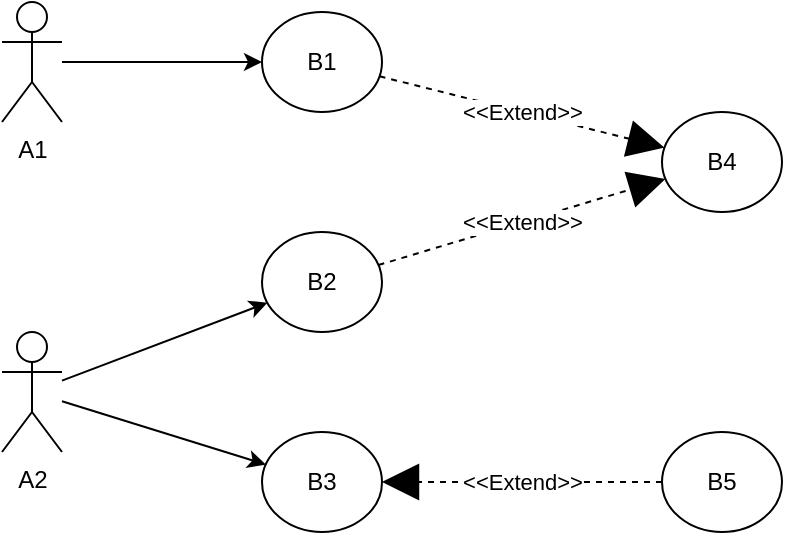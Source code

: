 <mxfile version="15.8.8" type="device" pages="7"><diagram id="auvaHYt9D2mUyiJxwVjn" name="Page-1"><mxGraphModel dx="460" dy="779" grid="1" gridSize="10" guides="1" tooltips="1" connect="1" arrows="1" fold="1" page="1" pageScale="1" pageWidth="827" pageHeight="1169" math="0" shadow="0"><root><mxCell id="0"/><mxCell id="1" parent="0"/><mxCell id="58dLFmF1NykN3exP_W-C-27" value="А1" style="shape=umlActor;verticalLabelPosition=bottom;verticalAlign=top;html=1;" vertex="1" parent="1"><mxGeometry x="80" y="115" width="30" height="60" as="geometry"/></mxCell><mxCell id="58dLFmF1NykN3exP_W-C-31" value="А2" style="shape=umlActor;verticalLabelPosition=bottom;verticalAlign=top;html=1;" vertex="1" parent="1"><mxGeometry x="80" y="280" width="30" height="60" as="geometry"/></mxCell><mxCell id="58dLFmF1NykN3exP_W-C-32" value="B1" style="ellipse;whiteSpace=wrap;html=1;" vertex="1" parent="1"><mxGeometry x="210" y="120" width="60" height="50" as="geometry"/></mxCell><mxCell id="58dLFmF1NykN3exP_W-C-33" value="B2" style="ellipse;whiteSpace=wrap;html=1;" vertex="1" parent="1"><mxGeometry x="210" y="230" width="60" height="50" as="geometry"/></mxCell><mxCell id="58dLFmF1NykN3exP_W-C-34" value="B3" style="ellipse;whiteSpace=wrap;html=1;" vertex="1" parent="1"><mxGeometry x="210" y="330" width="60" height="50" as="geometry"/></mxCell><mxCell id="58dLFmF1NykN3exP_W-C-35" value="B4" style="ellipse;whiteSpace=wrap;html=1;" vertex="1" parent="1"><mxGeometry x="410" y="170" width="60" height="50" as="geometry"/></mxCell><mxCell id="58dLFmF1NykN3exP_W-C-36" value="B5" style="ellipse;whiteSpace=wrap;html=1;" vertex="1" parent="1"><mxGeometry x="410" y="330" width="60" height="50" as="geometry"/></mxCell><mxCell id="58dLFmF1NykN3exP_W-C-37" value="" style="endArrow=classic;html=1;rounded=0;strokeWidth=1;elbow=vertical;jumpStyle=none;jumpSize=6;" edge="1" parent="1" source="58dLFmF1NykN3exP_W-C-27" target="58dLFmF1NykN3exP_W-C-32"><mxGeometry width="50" height="50" relative="1" as="geometry"><mxPoint x="200" y="430" as="sourcePoint"/><mxPoint x="250" y="380" as="targetPoint"/></mxGeometry></mxCell><mxCell id="58dLFmF1NykN3exP_W-C-38" value="" style="endArrow=classic;html=1;rounded=0;strokeWidth=1;elbow=vertical;jumpStyle=none;jumpSize=6;" edge="1" parent="1" source="58dLFmF1NykN3exP_W-C-31" target="58dLFmF1NykN3exP_W-C-33"><mxGeometry width="50" height="50" relative="1" as="geometry"><mxPoint x="120" y="159.483" as="sourcePoint"/><mxPoint x="220.026" y="156.034" as="targetPoint"/></mxGeometry></mxCell><mxCell id="58dLFmF1NykN3exP_W-C-39" value="" style="endArrow=classic;html=1;rounded=0;strokeWidth=1;elbow=vertical;jumpStyle=none;jumpSize=6;" edge="1" parent="1" source="58dLFmF1NykN3exP_W-C-31" target="58dLFmF1NykN3exP_W-C-34"><mxGeometry width="50" height="50" relative="1" as="geometry"><mxPoint x="130" y="169.483" as="sourcePoint"/><mxPoint x="230.026" y="166.034" as="targetPoint"/></mxGeometry></mxCell><mxCell id="58dLFmF1NykN3exP_W-C-40" value="&amp;lt;&amp;lt;Extend&amp;gt;&amp;gt;" style="endArrow=block;endSize=16;endFill=1;html=1;rounded=0;strokeWidth=1;elbow=vertical;jumpStyle=none;jumpSize=6;dashed=1;" edge="1" parent="1" source="58dLFmF1NykN3exP_W-C-32" target="58dLFmF1NykN3exP_W-C-35"><mxGeometry width="160" relative="1" as="geometry"><mxPoint x="140" y="410" as="sourcePoint"/><mxPoint x="300" y="410" as="targetPoint"/></mxGeometry></mxCell><mxCell id="58dLFmF1NykN3exP_W-C-41" value="&amp;lt;&amp;lt;Extend&amp;gt;&amp;gt;" style="endArrow=block;endSize=16;endFill=1;html=1;rounded=0;strokeWidth=1;elbow=vertical;jumpStyle=none;jumpSize=6;dashed=1;" edge="1" parent="1" source="58dLFmF1NykN3exP_W-C-33" target="58dLFmF1NykN3exP_W-C-35"><mxGeometry width="160" relative="1" as="geometry"><mxPoint x="275.071" y="168.729" as="sourcePoint"/><mxPoint x="334.899" y="201.309" as="targetPoint"/></mxGeometry></mxCell><mxCell id="58dLFmF1NykN3exP_W-C-42" value="&amp;lt;&amp;lt;Extend&amp;gt;&amp;gt;" style="endArrow=block;endSize=16;endFill=1;html=1;rounded=0;strokeWidth=1;elbow=vertical;jumpStyle=none;jumpSize=6;dashed=1;" edge="1" parent="1" source="58dLFmF1NykN3exP_W-C-36" target="58dLFmF1NykN3exP_W-C-34"><mxGeometry width="160" relative="1" as="geometry"><mxPoint x="285.071" y="178.729" as="sourcePoint"/><mxPoint x="344.899" y="211.309" as="targetPoint"/></mxGeometry></mxCell></root></mxGraphModel></diagram><diagram name="Page-2" id="KKg2i_GAunZJ0YlNueWB"><mxGraphModel dx="1038" dy="571" grid="0" gridSize="10" guides="1" tooltips="1" connect="1" arrows="1" fold="1" page="0" pageScale="1" pageWidth="827" pageHeight="1169" math="0" shadow="0"><root><mxCell id="OkA-YcV-AUq1NFQNP1qu-0"/><mxCell id="OkA-YcV-AUq1NFQNP1qu-1" parent="OkA-YcV-AUq1NFQNP1qu-0"/><mxCell id="SLNT3M5UzVU8fV_Iu7f9-0" value="A" style="rounded=0;whiteSpace=wrap;html=1;" parent="OkA-YcV-AUq1NFQNP1qu-1" vertex="1"><mxGeometry x="220" y="210" width="140" height="40" as="geometry"/></mxCell><mxCell id="SLNT3M5UzVU8fV_Iu7f9-1" value="B" style="rounded=0;whiteSpace=wrap;html=1;" parent="OkA-YcV-AUq1NFQNP1qu-1" vertex="1"><mxGeometry x="450" y="210" width="140" height="40" as="geometry"/></mxCell><mxCell id="SLNT3M5UzVU8fV_Iu7f9-2" value="Регистр А (множимое)" style="text;html=1;align=center;verticalAlign=middle;resizable=0;points=[];autosize=1;strokeColor=none;fillColor=none;" parent="OkA-YcV-AUq1NFQNP1qu-1" vertex="1"><mxGeometry x="226" y="183" width="134" height="18" as="geometry"/></mxCell><mxCell id="SLNT3M5UzVU8fV_Iu7f9-4" value="Регистр В (множитель)" style="text;html=1;align=center;verticalAlign=middle;resizable=0;points=[];autosize=1;strokeColor=none;fillColor=none;" parent="OkA-YcV-AUq1NFQNP1qu-1" vertex="1"><mxGeometry x="451.5" y="179" width="137" height="18" as="geometry"/></mxCell><mxCell id="SLNT3M5UzVU8fV_Iu7f9-5" value="Блок обработки" style="rounded=0;whiteSpace=wrap;html=1;" parent="OkA-YcV-AUq1NFQNP1qu-1" vertex="1"><mxGeometry x="330" y="320" width="140" height="40" as="geometry"/></mxCell><mxCell id="SLNT3M5UzVU8fV_Iu7f9-6" value="Умножитель" style="rounded=0;whiteSpace=wrap;html=1;" parent="OkA-YcV-AUq1NFQNP1qu-1" vertex="1"><mxGeometry x="330" y="410" width="140" height="40" as="geometry"/></mxCell><mxCell id="SLNT3M5UzVU8fV_Iu7f9-7" value="С" style="rounded=0;whiteSpace=wrap;html=1;" parent="OkA-YcV-AUq1NFQNP1qu-1" vertex="1"><mxGeometry x="330" y="500" width="140" height="40" as="geometry"/></mxCell><mxCell id="SLNT3M5UzVU8fV_Iu7f9-8" value="Регистр С" style="text;html=1;align=center;verticalAlign=middle;resizable=0;points=[];autosize=1;strokeColor=none;fillColor=none;" parent="OkA-YcV-AUq1NFQNP1qu-1" vertex="1"><mxGeometry x="365" y="549" width="70" height="20" as="geometry"/></mxCell><mxCell id="SLNT3M5UzVU8fV_Iu7f9-9" value="" style="endArrow=classic;html=1;rounded=0;entryX=0.25;entryY=0;entryDx=0;entryDy=0;exitX=0.5;exitY=1;exitDx=0;exitDy=0;edgeStyle=orthogonalEdgeStyle;" parent="OkA-YcV-AUq1NFQNP1qu-1" source="SLNT3M5UzVU8fV_Iu7f9-0" target="SLNT3M5UzVU8fV_Iu7f9-5" edge="1"><mxGeometry width="50" height="50" relative="1" as="geometry"><mxPoint x="390" y="360" as="sourcePoint"/><mxPoint x="440" y="310" as="targetPoint"/></mxGeometry></mxCell><mxCell id="SLNT3M5UzVU8fV_Iu7f9-10" value="" style="endArrow=classic;html=1;rounded=0;entryX=0.75;entryY=0;entryDx=0;entryDy=0;exitX=0.5;exitY=1;exitDx=0;exitDy=0;edgeStyle=orthogonalEdgeStyle;" parent="OkA-YcV-AUq1NFQNP1qu-1" source="SLNT3M5UzVU8fV_Iu7f9-1" target="SLNT3M5UzVU8fV_Iu7f9-5" edge="1"><mxGeometry width="50" height="50" relative="1" as="geometry"><mxPoint x="300" y="260" as="sourcePoint"/><mxPoint x="375" y="330" as="targetPoint"/></mxGeometry></mxCell><mxCell id="SLNT3M5UzVU8fV_Iu7f9-11" value="" style="endArrow=classic;html=1;rounded=0;entryX=0.25;entryY=0;entryDx=0;entryDy=0;exitX=0.25;exitY=1;exitDx=0;exitDy=0;" parent="OkA-YcV-AUq1NFQNP1qu-1" source="SLNT3M5UzVU8fV_Iu7f9-5" target="SLNT3M5UzVU8fV_Iu7f9-6" edge="1"><mxGeometry width="50" height="50" relative="1" as="geometry"><mxPoint x="390" y="360" as="sourcePoint"/><mxPoint x="440" y="310" as="targetPoint"/></mxGeometry></mxCell><mxCell id="SLNT3M5UzVU8fV_Iu7f9-12" value="" style="endArrow=classic;html=1;rounded=0;entryX=0.75;entryY=0;entryDx=0;entryDy=0;exitX=0.75;exitY=1;exitDx=0;exitDy=0;" parent="OkA-YcV-AUq1NFQNP1qu-1" source="SLNT3M5UzVU8fV_Iu7f9-5" target="SLNT3M5UzVU8fV_Iu7f9-6" edge="1"><mxGeometry width="50" height="50" relative="1" as="geometry"><mxPoint x="375" y="370" as="sourcePoint"/><mxPoint x="375" y="420" as="targetPoint"/></mxGeometry></mxCell><mxCell id="SLNT3M5UzVU8fV_Iu7f9-13" value="" style="endArrow=classic;html=1;rounded=0;entryX=0.5;entryY=0;entryDx=0;entryDy=0;exitX=0.5;exitY=1;exitDx=0;exitDy=0;" parent="OkA-YcV-AUq1NFQNP1qu-1" source="SLNT3M5UzVU8fV_Iu7f9-6" target="SLNT3M5UzVU8fV_Iu7f9-7" edge="1"><mxGeometry width="50" height="50" relative="1" as="geometry"><mxPoint x="390" y="360" as="sourcePoint"/><mxPoint x="440" y="310" as="targetPoint"/></mxGeometry></mxCell><mxCell id="H9PpKCQHnyGczCi-_ASy-0" value="" style="endArrow=none;html=1;rounded=0;" edge="1" parent="OkA-YcV-AUq1NFQNP1qu-1"><mxGeometry width="50" height="50" relative="1" as="geometry"><mxPoint x="302" y="275" as="sourcePoint"/><mxPoint x="278" y="265" as="targetPoint"/></mxGeometry></mxCell><mxCell id="H9PpKCQHnyGczCi-_ASy-1" value="" style="endArrow=none;html=1;rounded=0;" edge="1" parent="OkA-YcV-AUq1NFQNP1qu-1"><mxGeometry width="50" height="50" relative="1" as="geometry"><mxPoint x="532" y="276" as="sourcePoint"/><mxPoint x="508" y="266" as="targetPoint"/></mxGeometry></mxCell><mxCell id="H9PpKCQHnyGczCi-_ASy-2" value="" style="endArrow=none;html=1;rounded=0;" edge="1" parent="OkA-YcV-AUq1NFQNP1qu-1"><mxGeometry width="50" height="50" relative="1" as="geometry"><mxPoint x="448" y="384" as="sourcePoint"/><mxPoint x="424" y="374" as="targetPoint"/></mxGeometry></mxCell><mxCell id="H9PpKCQHnyGczCi-_ASy-3" value="" style="endArrow=none;html=1;rounded=0;" edge="1" parent="OkA-YcV-AUq1NFQNP1qu-1"><mxGeometry width="50" height="50" relative="1" as="geometry"><mxPoint x="375" y="385" as="sourcePoint"/><mxPoint x="351" y="375" as="targetPoint"/></mxGeometry></mxCell><mxCell id="H9PpKCQHnyGczCi-_ASy-4" value="" style="endArrow=none;html=1;rounded=0;" edge="1" parent="OkA-YcV-AUq1NFQNP1qu-1"><mxGeometry width="50" height="50" relative="1" as="geometry"><mxPoint x="412" y="476" as="sourcePoint"/><mxPoint x="388" y="466" as="targetPoint"/></mxGeometry></mxCell></root></mxGraphModel></diagram><diagram name="Page-3" id="wxdfmbrS7Sax6GWZKDJ3"><mxGraphModel dx="1038" dy="571" grid="1" gridSize="10" guides="1" tooltips="1" connect="1" arrows="1" fold="1" page="1" pageScale="1" pageWidth="827" pageHeight="1169" math="0" shadow="0"><root><mxCell id="pzPN_qaqVzGBgNuWhkKK-0"/><mxCell id="pzPN_qaqVzGBgNuWhkKK-1" parent="pzPN_qaqVzGBgNuWhkKK-0"/><mxCell id="j54KU3MbUtO0aiyKCY-j-7" value="" style="endArrow=none;html=1;rounded=0;entryX=0.5;entryY=1;entryDx=0;entryDy=0;exitX=0.5;exitY=0;exitDx=0;exitDy=0;" parent="pzPN_qaqVzGBgNuWhkKK-1" source="j54KU3MbUtO0aiyKCY-j-6" target="j54KU3MbUtO0aiyKCY-j-0" edge="1"><mxGeometry width="50" height="50" relative="1" as="geometry"><mxPoint x="460" y="480" as="sourcePoint"/><mxPoint x="510" y="430" as="targetPoint"/></mxGeometry></mxCell><mxCell id="j54KU3MbUtO0aiyKCY-j-0" value="Начало" style="rounded=1;whiteSpace=wrap;html=1;arcSize=50;" parent="pzPN_qaqVzGBgNuWhkKK-1" vertex="1"><mxGeometry x="430" y="220" width="120" height="60" as="geometry"/></mxCell><mxCell id="j54KU3MbUtO0aiyKCY-j-1" value="A, B" style="shape=parallelogram;perimeter=parallelogramPerimeter;whiteSpace=wrap;html=1;fixedSize=1;" parent="pzPN_qaqVzGBgNuWhkKK-1" vertex="1"><mxGeometry x="430" y="310" width="120" height="40" as="geometry"/></mxCell><mxCell id="j54KU3MbUtO0aiyKCY-j-2" value="Умножение А на В" style="shape=process;whiteSpace=wrap;html=1;backgroundOutline=1;" parent="pzPN_qaqVzGBgNuWhkKK-1" vertex="1"><mxGeometry x="430" y="390" width="120" height="50" as="geometry"/></mxCell><mxCell id="j54KU3MbUtO0aiyKCY-j-4" value="Запись результата в C" style="rounded=0;whiteSpace=wrap;html=1;" parent="pzPN_qaqVzGBgNuWhkKK-1" vertex="1"><mxGeometry x="430" y="470" width="120" height="50" as="geometry"/></mxCell><mxCell id="j54KU3MbUtO0aiyKCY-j-6" value="Конец" style="rounded=1;whiteSpace=wrap;html=1;arcSize=50;" parent="pzPN_qaqVzGBgNuWhkKK-1" vertex="1"><mxGeometry x="430" y="550" width="120" height="60" as="geometry"/></mxCell></root></mxGraphModel></diagram><diagram name="Page-4" id="dBRbrNnzBCpGI1rwDCl2"><mxGraphModel dx="1038" dy="513" grid="0" gridSize="10" guides="1" tooltips="1" connect="1" arrows="1" fold="1" page="0" pageScale="1" pageWidth="827" pageHeight="1169" math="0" shadow="0"><root><mxCell id="5ATDzsKnBZCDrraz4Czl-0"/><mxCell id="5ATDzsKnBZCDrraz4Czl-1" parent="5ATDzsKnBZCDrraz4Czl-0"/><mxCell id="BjKdnBf3SI4Wl4q8m8Hf-28" value="" style="endArrow=none;html=1;rounded=0;entryX=0.5;entryY=0;entryDx=0;entryDy=0;exitX=0.5;exitY=1;exitDx=0;exitDy=0;" parent="5ATDzsKnBZCDrraz4Czl-1" source="BjKdnBf3SI4Wl4q8m8Hf-1" target="BjKdnBf3SI4Wl4q8m8Hf-25" edge="1"><mxGeometry width="50" height="50" relative="1" as="geometry"><mxPoint x="340" y="510" as="sourcePoint"/><mxPoint x="390" y="460" as="targetPoint"/></mxGeometry></mxCell><mxCell id="BjKdnBf3SI4Wl4q8m8Hf-27" value="" style="endArrow=classic;html=1;rounded=0;entryX=0;entryY=0.5;entryDx=0;entryDy=0;" parent="5ATDzsKnBZCDrraz4Czl-1" target="BjKdnBf3SI4Wl4q8m8Hf-25" edge="1"><mxGeometry width="50" height="50" relative="1" as="geometry"><mxPoint x="480" y="1150" as="sourcePoint"/><mxPoint x="390" y="1160" as="targetPoint"/><Array as="points"><mxPoint x="480" y="1320"/><mxPoint x="200" y="1320"/><mxPoint x="200" y="760"/></Array></mxGeometry></mxCell><mxCell id="BjKdnBf3SI4Wl4q8m8Hf-1" value="Начало" style="rounded=1;whiteSpace=wrap;html=1;arcSize=50;" parent="5ATDzsKnBZCDrraz4Czl-1" vertex="1"><mxGeometry x="430" y="220" width="120" height="60" as="geometry"/></mxCell><mxCell id="BjKdnBf3SI4Wl4q8m8Hf-2" value="M, Q" style="shape=parallelogram;perimeter=parallelogramPerimeter;whiteSpace=wrap;html=1;fixedSize=1;" parent="5ATDzsKnBZCDrraz4Czl-1" vertex="1"><mxGeometry x="430" y="310" width="120" height="40" as="geometry"/></mxCell><mxCell id="BjKdnBf3SI4Wl4q8m8Hf-6" value="Qn+1 = 0" style="rounded=0;whiteSpace=wrap;html=1;" parent="5ATDzsKnBZCDrraz4Czl-1" vertex="1"><mxGeometry x="430" y="584.5" width="120" height="50" as="geometry"/></mxCell><mxCell id="BjKdnBf3SI4Wl4q8m8Hf-7" value="count = 8" style="rounded=0;whiteSpace=wrap;html=1;" parent="5ATDzsKnBZCDrraz4Czl-1" vertex="1"><mxGeometry x="430" y="660" width="120" height="50" as="geometry"/></mxCell><mxCell id="BjKdnBf3SI4Wl4q8m8Hf-8" value="Qn == 0 &amp;amp;&amp;amp; Qn+1 == 1" style="rhombus;whiteSpace=wrap;html=1;" parent="5ATDzsKnBZCDrraz4Czl-1" vertex="1"><mxGeometry x="430" y="810" width="120" height="80" as="geometry"/></mxCell><mxCell id="BjKdnBf3SI4Wl4q8m8Hf-9" value="P = P + A" style="rounded=0;whiteSpace=wrap;html=1;" parent="5ATDzsKnBZCDrraz4Czl-1" vertex="1"><mxGeometry x="560" y="930" width="120" height="50" as="geometry"/></mxCell><mxCell id="BjKdnBf3SI4Wl4q8m8Hf-10" value="A = M" style="rounded=0;whiteSpace=wrap;html=1;" parent="5ATDzsKnBZCDrraz4Czl-1" vertex="1"><mxGeometry x="430" y="380" width="120" height="50" as="geometry"/></mxCell><mxCell id="BjKdnBf3SI4Wl4q8m8Hf-11" value="S = M'+1" style="rounded=0;whiteSpace=wrap;html=1;" parent="5ATDzsKnBZCDrraz4Czl-1" vertex="1"><mxGeometry x="430" y="450" width="120" height="50" as="geometry"/></mxCell><mxCell id="BjKdnBf3SI4Wl4q8m8Hf-12" value="P = Q" style="rounded=0;whiteSpace=wrap;html=1;" parent="5ATDzsKnBZCDrraz4Czl-1" vertex="1"><mxGeometry x="430" y="510" width="120" height="50" as="geometry"/></mxCell><mxCell id="BjKdnBf3SI4Wl4q8m8Hf-13" value="Qn == 1 &amp;amp;&amp;amp; Qn+1 == 1" style="rhombus;whiteSpace=wrap;html=1;" parent="5ATDzsKnBZCDrraz4Czl-1" vertex="1"><mxGeometry x="294" y="920" width="120" height="80" as="geometry"/></mxCell><mxCell id="BjKdnBf3SI4Wl4q8m8Hf-14" value="P = P + S" style="rounded=0;whiteSpace=wrap;html=1;" parent="5ATDzsKnBZCDrraz4Czl-1" vertex="1"><mxGeometry x="414" y="1040" width="120" height="50" as="geometry"/></mxCell><mxCell id="BjKdnBf3SI4Wl4q8m8Hf-15" value="" style="endArrow=none;html=1;rounded=0;edgeStyle=orthogonalEdgeStyle;entryX=0;entryY=0.5;entryDx=0;entryDy=0;exitX=0.5;exitY=0;exitDx=0;exitDy=0;" parent="5ATDzsKnBZCDrraz4Czl-1" source="BjKdnBf3SI4Wl4q8m8Hf-13" target="BjKdnBf3SI4Wl4q8m8Hf-8" edge="1"><mxGeometry width="50" height="50" relative="1" as="geometry"><mxPoint x="400" y="1040" as="sourcePoint"/><mxPoint x="450" y="990" as="targetPoint"/></mxGeometry></mxCell><mxCell id="BjKdnBf3SI4Wl4q8m8Hf-16" value="" style="endArrow=none;html=1;rounded=0;edgeStyle=orthogonalEdgeStyle;entryX=1;entryY=0.5;entryDx=0;entryDy=0;exitX=0.5;exitY=0;exitDx=0;exitDy=0;" parent="5ATDzsKnBZCDrraz4Czl-1" source="BjKdnBf3SI4Wl4q8m8Hf-9" target="BjKdnBf3SI4Wl4q8m8Hf-8" edge="1"><mxGeometry width="50" height="50" relative="1" as="geometry"><mxPoint x="364" y="930" as="sourcePoint"/><mxPoint x="440" y="860" as="targetPoint"/></mxGeometry></mxCell><mxCell id="BjKdnBf3SI4Wl4q8m8Hf-17" value="" style="endArrow=none;html=1;rounded=0;edgeStyle=orthogonalEdgeStyle;entryX=1;entryY=0.5;entryDx=0;entryDy=0;exitX=0.5;exitY=0;exitDx=0;exitDy=0;" parent="5ATDzsKnBZCDrraz4Czl-1" source="BjKdnBf3SI4Wl4q8m8Hf-14" target="BjKdnBf3SI4Wl4q8m8Hf-13" edge="1"><mxGeometry width="50" height="50" relative="1" as="geometry"><mxPoint x="364" y="930" as="sourcePoint"/><mxPoint x="440" y="860" as="targetPoint"/></mxGeometry></mxCell><mxCell id="BjKdnBf3SI4Wl4q8m8Hf-18" value="" style="endArrow=none;html=1;rounded=0;entryX=0;entryY=0.5;entryDx=0;entryDy=0;" parent="5ATDzsKnBZCDrraz4Czl-1" target="BjKdnBf3SI4Wl4q8m8Hf-13" edge="1"><mxGeometry width="50" height="50" relative="1" as="geometry"><mxPoint x="360" y="1130" as="sourcePoint"/><mxPoint x="450" y="1050" as="targetPoint"/><Array as="points"><mxPoint x="240" y="1130"/><mxPoint x="240" y="960"/></Array></mxGeometry></mxCell><mxCell id="BjKdnBf3SI4Wl4q8m8Hf-19" value="" style="endArrow=none;html=1;rounded=0;entryX=0.5;entryY=1;entryDx=0;entryDy=0;" parent="5ATDzsKnBZCDrraz4Czl-1" target="BjKdnBf3SI4Wl4q8m8Hf-14" edge="1"><mxGeometry width="50" height="50" relative="1" as="geometry"><mxPoint x="360" y="1130" as="sourcePoint"/><mxPoint x="450" y="1050" as="targetPoint"/><Array as="points"><mxPoint x="474" y="1130"/></Array></mxGeometry></mxCell><mxCell id="BjKdnBf3SI4Wl4q8m8Hf-22" value="" style="endArrow=none;html=1;rounded=0;entryX=0.5;entryY=1;entryDx=0;entryDy=0;" parent="5ATDzsKnBZCDrraz4Czl-1" target="BjKdnBf3SI4Wl4q8m8Hf-9" edge="1"><mxGeometry width="50" height="50" relative="1" as="geometry"><mxPoint x="360" y="1130" as="sourcePoint"/><mxPoint x="450" y="1050" as="targetPoint"/><Array as="points"><mxPoint x="360" y="1150"/><mxPoint x="620" y="1150"/></Array></mxGeometry></mxCell><mxCell id="BjKdnBf3SI4Wl4q8m8Hf-23" value="count--" style="rounded=0;whiteSpace=wrap;html=1;" parent="5ATDzsKnBZCDrraz4Czl-1" vertex="1"><mxGeometry x="420" y="1169" width="120" height="50" as="geometry"/></mxCell><mxCell id="BjKdnBf3SI4Wl4q8m8Hf-24" value="shift(p)" style="rounded=0;whiteSpace=wrap;html=1;" parent="5ATDzsKnBZCDrraz4Czl-1" vertex="1"><mxGeometry x="420" y="1240" width="120" height="50" as="geometry"/></mxCell><mxCell id="BjKdnBf3SI4Wl4q8m8Hf-25" value="count &amp;gt; 0" style="rhombus;whiteSpace=wrap;html=1;" parent="5ATDzsKnBZCDrraz4Czl-1" vertex="1"><mxGeometry x="430" y="720" width="120" height="80" as="geometry"/></mxCell><mxCell id="BjKdnBf3SI4Wl4q8m8Hf-26" value="" style="endArrow=none;html=1;rounded=0;entryX=0.5;entryY=1;entryDx=0;entryDy=0;exitX=0.5;exitY=0;exitDx=0;exitDy=0;" parent="5ATDzsKnBZCDrraz4Czl-1" source="BjKdnBf3SI4Wl4q8m8Hf-8" target="BjKdnBf3SI4Wl4q8m8Hf-25" edge="1"><mxGeometry width="50" height="50" relative="1" as="geometry"><mxPoint x="380" y="940" as="sourcePoint"/><mxPoint x="430" y="890" as="targetPoint"/></mxGeometry></mxCell><mxCell id="BjKdnBf3SI4Wl4q8m8Hf-29" value="" style="endArrow=none;html=1;rounded=0;entryX=1;entryY=0.5;entryDx=0;entryDy=0;" parent="5ATDzsKnBZCDrraz4Czl-1" target="BjKdnBf3SI4Wl4q8m8Hf-25" edge="1"><mxGeometry width="50" height="50" relative="1" as="geometry"><mxPoint x="480" y="1390" as="sourcePoint"/><mxPoint x="500" y="910" as="targetPoint"/><Array as="points"><mxPoint x="480" y="1350"/><mxPoint x="720" y="1350"/><mxPoint x="720" y="760"/></Array></mxGeometry></mxCell><mxCell id="BjKdnBf3SI4Wl4q8m8Hf-30" value="P" style="shape=parallelogram;perimeter=parallelogramPerimeter;whiteSpace=wrap;html=1;fixedSize=1;" parent="5ATDzsKnBZCDrraz4Czl-1" vertex="1"><mxGeometry x="420" y="1380" width="120" height="40" as="geometry"/></mxCell><mxCell id="BjKdnBf3SI4Wl4q8m8Hf-31" value="Конец" style="rounded=1;whiteSpace=wrap;html=1;arcSize=50;" parent="5ATDzsKnBZCDrraz4Czl-1" vertex="1"><mxGeometry x="420" y="1450" width="120" height="60" as="geometry"/></mxCell><mxCell id="BjKdnBf3SI4Wl4q8m8Hf-32" value="" style="endArrow=none;html=1;rounded=0;entryX=0.5;entryY=1;entryDx=0;entryDy=0;exitX=0.5;exitY=0;exitDx=0;exitDy=0;" parent="5ATDzsKnBZCDrraz4Czl-1" source="BjKdnBf3SI4Wl4q8m8Hf-31" target="BjKdnBf3SI4Wl4q8m8Hf-30" edge="1"><mxGeometry width="50" height="50" relative="1" as="geometry"><mxPoint x="410" y="1480" as="sourcePoint"/><mxPoint x="460" y="1430" as="targetPoint"/></mxGeometry></mxCell></root></mxGraphModel></diagram><diagram name="Page-5" id="AV5015MUytkmICFfFdxJ"><mxGraphModel dx="1038" dy="513" grid="1" gridSize="10" guides="1" tooltips="1" connect="1" arrows="1" fold="1" page="1" pageScale="1" pageWidth="827" pageHeight="1169" math="0" shadow="0"><root><mxCell id="jSt4Kjp3-xu_mCVp0-uS-0"/><mxCell id="jSt4Kjp3-xu_mCVp0-uS-1" parent="jSt4Kjp3-xu_mCVp0-uS-0"/><mxCell id="IQXwx4-vm3GTH5TRgfuU-0" value="" style="endArrow=none;html=1;rounded=0;entryX=0.5;entryY=0;entryDx=0;entryDy=0;exitX=0.5;exitY=1;exitDx=0;exitDy=0;" parent="jSt4Kjp3-xu_mCVp0-uS-1" source="IQXwx4-vm3GTH5TRgfuU-2" target="IQXwx4-vm3GTH5TRgfuU-21" edge="1"><mxGeometry width="50" height="50" relative="1" as="geometry"><mxPoint x="260" y="660" as="sourcePoint"/><mxPoint x="310" y="610" as="targetPoint"/></mxGeometry></mxCell><mxCell id="IQXwx4-vm3GTH5TRgfuU-1" value="" style="endArrow=classic;html=1;rounded=0;entryX=0;entryY=0.5;entryDx=0;entryDy=0;" parent="jSt4Kjp3-xu_mCVp0-uS-1" target="IQXwx4-vm3GTH5TRgfuU-21" edge="1"><mxGeometry width="50" height="50" relative="1" as="geometry"><mxPoint x="400" y="1300" as="sourcePoint"/><mxPoint x="310" y="1310" as="targetPoint"/><Array as="points"><mxPoint x="400" y="1470"/><mxPoint x="120" y="1470"/><mxPoint x="120" y="910"/></Array></mxGeometry></mxCell><mxCell id="IQXwx4-vm3GTH5TRgfuU-2" value="Начало" style="rounded=1;whiteSpace=wrap;html=1;arcSize=50;" parent="jSt4Kjp3-xu_mCVp0-uS-1" vertex="1"><mxGeometry x="350" y="320" width="120" height="60" as="geometry"/></mxCell><mxCell id="IQXwx4-vm3GTH5TRgfuU-3" value="M, Q" style="shape=parallelogram;perimeter=parallelogramPerimeter;whiteSpace=wrap;html=1;fixedSize=1;" parent="jSt4Kjp3-xu_mCVp0-uS-1" vertex="1"><mxGeometry x="350" y="401" width="120" height="40" as="geometry"/></mxCell><mxCell id="IQXwx4-vm3GTH5TRgfuU-4" value="Qn+1 = 0" style="rounded=0;whiteSpace=wrap;html=1;" parent="jSt4Kjp3-xu_mCVp0-uS-1" vertex="1"><mxGeometry x="350" y="710" width="120" height="50" as="geometry"/></mxCell><mxCell id="IQXwx4-vm3GTH5TRgfuU-5" value="count = 8" style="rounded=0;whiteSpace=wrap;html=1;" parent="jSt4Kjp3-xu_mCVp0-uS-1" vertex="1"><mxGeometry x="350" y="790" width="120" height="50" as="geometry"/></mxCell><mxCell id="IQXwx4-vm3GTH5TRgfuU-6" value="Qn == 0 &amp;amp;&amp;amp; Qn+1 == 1" style="rhombus;whiteSpace=wrap;html=1;" parent="jSt4Kjp3-xu_mCVp0-uS-1" vertex="1"><mxGeometry x="350" y="960" width="120" height="80" as="geometry"/></mxCell><mxCell id="IQXwx4-vm3GTH5TRgfuU-7" value="P = P + A" style="rounded=0;whiteSpace=wrap;html=1;" parent="jSt4Kjp3-xu_mCVp0-uS-1" vertex="1"><mxGeometry x="480" y="1080" width="120" height="50" as="geometry"/></mxCell><mxCell id="IQXwx4-vm3GTH5TRgfuU-8" value="A = M" style="rounded=0;whiteSpace=wrap;html=1;" parent="jSt4Kjp3-xu_mCVp0-uS-1" vertex="1"><mxGeometry x="350" y="468" width="120" height="50" as="geometry"/></mxCell><mxCell id="IQXwx4-vm3GTH5TRgfuU-9" value="S = M'+1" style="rounded=0;whiteSpace=wrap;html=1;" parent="jSt4Kjp3-xu_mCVp0-uS-1" vertex="1"><mxGeometry x="350" y="550" width="120" height="50" as="geometry"/></mxCell><mxCell id="IQXwx4-vm3GTH5TRgfuU-10" value="P = Q" style="rounded=0;whiteSpace=wrap;html=1;" parent="jSt4Kjp3-xu_mCVp0-uS-1" vertex="1"><mxGeometry x="350" y="630" width="120" height="50" as="geometry"/></mxCell><mxCell id="IQXwx4-vm3GTH5TRgfuU-11" value="Qn == 1 &amp;amp;&amp;amp; Qn+1 == 1" style="rhombus;whiteSpace=wrap;html=1;" parent="jSt4Kjp3-xu_mCVp0-uS-1" vertex="1"><mxGeometry x="214" y="1070" width="120" height="80" as="geometry"/></mxCell><mxCell id="IQXwx4-vm3GTH5TRgfuU-12" value="P = P + S" style="rounded=0;whiteSpace=wrap;html=1;" parent="jSt4Kjp3-xu_mCVp0-uS-1" vertex="1"><mxGeometry x="334" y="1190" width="120" height="50" as="geometry"/></mxCell><mxCell id="IQXwx4-vm3GTH5TRgfuU-13" value="" style="endArrow=none;html=1;rounded=0;edgeStyle=orthogonalEdgeStyle;entryX=0;entryY=0.5;entryDx=0;entryDy=0;exitX=0.5;exitY=0;exitDx=0;exitDy=0;" parent="jSt4Kjp3-xu_mCVp0-uS-1" source="IQXwx4-vm3GTH5TRgfuU-11" target="IQXwx4-vm3GTH5TRgfuU-6" edge="1"><mxGeometry width="50" height="50" relative="1" as="geometry"><mxPoint x="320" y="1190" as="sourcePoint"/><mxPoint x="370" y="1140" as="targetPoint"/></mxGeometry></mxCell><mxCell id="IQXwx4-vm3GTH5TRgfuU-14" value="" style="endArrow=none;html=1;rounded=0;edgeStyle=orthogonalEdgeStyle;entryX=1;entryY=0.5;entryDx=0;entryDy=0;exitX=0.5;exitY=0;exitDx=0;exitDy=0;" parent="jSt4Kjp3-xu_mCVp0-uS-1" source="IQXwx4-vm3GTH5TRgfuU-7" target="IQXwx4-vm3GTH5TRgfuU-6" edge="1"><mxGeometry width="50" height="50" relative="1" as="geometry"><mxPoint x="284" y="1080" as="sourcePoint"/><mxPoint x="360" y="1010" as="targetPoint"/></mxGeometry></mxCell><mxCell id="IQXwx4-vm3GTH5TRgfuU-15" value="" style="endArrow=none;html=1;rounded=0;edgeStyle=orthogonalEdgeStyle;entryX=1;entryY=0.5;entryDx=0;entryDy=0;exitX=0.5;exitY=0;exitDx=0;exitDy=0;" parent="jSt4Kjp3-xu_mCVp0-uS-1" source="IQXwx4-vm3GTH5TRgfuU-12" target="IQXwx4-vm3GTH5TRgfuU-11" edge="1"><mxGeometry width="50" height="50" relative="1" as="geometry"><mxPoint x="284" y="1080" as="sourcePoint"/><mxPoint x="360" y="1010" as="targetPoint"/></mxGeometry></mxCell><mxCell id="IQXwx4-vm3GTH5TRgfuU-16" value="" style="endArrow=none;html=1;rounded=0;entryX=0;entryY=0.5;entryDx=0;entryDy=0;" parent="jSt4Kjp3-xu_mCVp0-uS-1" target="IQXwx4-vm3GTH5TRgfuU-11" edge="1"><mxGeometry width="50" height="50" relative="1" as="geometry"><mxPoint x="280" y="1280" as="sourcePoint"/><mxPoint x="370" y="1200" as="targetPoint"/><Array as="points"><mxPoint x="160" y="1280"/><mxPoint x="160" y="1110"/></Array></mxGeometry></mxCell><mxCell id="IQXwx4-vm3GTH5TRgfuU-17" value="" style="endArrow=none;html=1;rounded=0;entryX=0.5;entryY=1;entryDx=0;entryDy=0;" parent="jSt4Kjp3-xu_mCVp0-uS-1" target="IQXwx4-vm3GTH5TRgfuU-12" edge="1"><mxGeometry width="50" height="50" relative="1" as="geometry"><mxPoint x="280" y="1280" as="sourcePoint"/><mxPoint x="370" y="1200" as="targetPoint"/><Array as="points"><mxPoint x="394" y="1280"/></Array></mxGeometry></mxCell><mxCell id="IQXwx4-vm3GTH5TRgfuU-18" value="" style="endArrow=none;html=1;rounded=0;entryX=0.5;entryY=1;entryDx=0;entryDy=0;" parent="jSt4Kjp3-xu_mCVp0-uS-1" target="IQXwx4-vm3GTH5TRgfuU-7" edge="1"><mxGeometry width="50" height="50" relative="1" as="geometry"><mxPoint x="280" y="1280" as="sourcePoint"/><mxPoint x="370" y="1200" as="targetPoint"/><Array as="points"><mxPoint x="280" y="1300"/><mxPoint x="540" y="1300"/></Array></mxGeometry></mxCell><mxCell id="IQXwx4-vm3GTH5TRgfuU-19" value="count--" style="rounded=0;whiteSpace=wrap;html=1;" parent="jSt4Kjp3-xu_mCVp0-uS-1" vertex="1"><mxGeometry x="340" y="1319" width="120" height="50" as="geometry"/></mxCell><mxCell id="IQXwx4-vm3GTH5TRgfuU-20" value="shift(p)" style="rounded=0;whiteSpace=wrap;html=1;" parent="jSt4Kjp3-xu_mCVp0-uS-1" vertex="1"><mxGeometry x="340" y="1390" width="120" height="50" as="geometry"/></mxCell><mxCell id="IQXwx4-vm3GTH5TRgfuU-21" value="count &amp;gt; 0" style="rhombus;whiteSpace=wrap;html=1;" parent="jSt4Kjp3-xu_mCVp0-uS-1" vertex="1"><mxGeometry x="350" y="870" width="120" height="80" as="geometry"/></mxCell><mxCell id="IQXwx4-vm3GTH5TRgfuU-22" value="" style="endArrow=none;html=1;rounded=0;entryX=0.5;entryY=1;entryDx=0;entryDy=0;exitX=0.5;exitY=0;exitDx=0;exitDy=0;" parent="jSt4Kjp3-xu_mCVp0-uS-1" source="IQXwx4-vm3GTH5TRgfuU-6" target="IQXwx4-vm3GTH5TRgfuU-21" edge="1"><mxGeometry width="50" height="50" relative="1" as="geometry"><mxPoint x="300" y="1090" as="sourcePoint"/><mxPoint x="350" y="1040" as="targetPoint"/></mxGeometry></mxCell><mxCell id="IQXwx4-vm3GTH5TRgfuU-23" value="" style="endArrow=none;html=1;rounded=0;entryX=1;entryY=0.5;entryDx=0;entryDy=0;" parent="jSt4Kjp3-xu_mCVp0-uS-1" target="IQXwx4-vm3GTH5TRgfuU-21" edge="1"><mxGeometry width="50" height="50" relative="1" as="geometry"><mxPoint x="400" y="1540" as="sourcePoint"/><mxPoint x="420" y="1060" as="targetPoint"/><Array as="points"><mxPoint x="400" y="1500"/><mxPoint x="640" y="1500"/><mxPoint x="640" y="910"/></Array></mxGeometry></mxCell><mxCell id="IQXwx4-vm3GTH5TRgfuU-24" value="P" style="shape=parallelogram;perimeter=parallelogramPerimeter;whiteSpace=wrap;html=1;fixedSize=1;" parent="jSt4Kjp3-xu_mCVp0-uS-1" vertex="1"><mxGeometry x="340" y="1530" width="120" height="40" as="geometry"/></mxCell><mxCell id="IQXwx4-vm3GTH5TRgfuU-25" value="Конец" style="rounded=1;whiteSpace=wrap;html=1;arcSize=50;" parent="jSt4Kjp3-xu_mCVp0-uS-1" vertex="1"><mxGeometry x="340" y="1600" width="120" height="60" as="geometry"/></mxCell><mxCell id="IQXwx4-vm3GTH5TRgfuU-26" value="" style="endArrow=none;html=1;rounded=0;entryX=0.5;entryY=1;entryDx=0;entryDy=0;exitX=0.5;exitY=0;exitDx=0;exitDy=0;" parent="jSt4Kjp3-xu_mCVp0-uS-1" source="IQXwx4-vm3GTH5TRgfuU-25" target="IQXwx4-vm3GTH5TRgfuU-24" edge="1"><mxGeometry width="50" height="50" relative="1" as="geometry"><mxPoint x="330" y="1630" as="sourcePoint"/><mxPoint x="380" y="1580" as="targetPoint"/></mxGeometry></mxCell><mxCell id="IQXwx4-vm3GTH5TRgfuU-27" value="y1" style="text;html=1;align=center;verticalAlign=middle;resizable=0;points=[];autosize=1;strokeColor=none;fillColor=none;" parent="jSt4Kjp3-xu_mCVp0-uS-1" vertex="1"><mxGeometry x="470" y="380" width="30" height="20" as="geometry"/></mxCell><mxCell id="IQXwx4-vm3GTH5TRgfuU-28" value="y2" style="text;html=1;align=center;verticalAlign=middle;resizable=0;points=[];autosize=1;strokeColor=none;fillColor=none;" parent="jSt4Kjp3-xu_mCVp0-uS-1" vertex="1"><mxGeometry x="470" y="432" width="30" height="20" as="geometry"/></mxCell><mxCell id="IQXwx4-vm3GTH5TRgfuU-29" value="y3" style="text;html=1;align=center;verticalAlign=middle;resizable=0;points=[];autosize=1;strokeColor=none;fillColor=none;" parent="jSt4Kjp3-xu_mCVp0-uS-1" vertex="1"><mxGeometry x="480" y="518" width="30" height="20" as="geometry"/></mxCell><mxCell id="IQXwx4-vm3GTH5TRgfuU-31" value="y4" style="text;html=1;align=center;verticalAlign=middle;resizable=0;points=[];autosize=1;strokeColor=none;fillColor=none;" parent="jSt4Kjp3-xu_mCVp0-uS-1" vertex="1"><mxGeometry x="480" y="600" width="30" height="20" as="geometry"/></mxCell><mxCell id="IQXwx4-vm3GTH5TRgfuU-32" value="y5" style="text;html=1;align=center;verticalAlign=middle;resizable=0;points=[];autosize=1;strokeColor=none;fillColor=none;" parent="jSt4Kjp3-xu_mCVp0-uS-1" vertex="1"><mxGeometry x="480" y="680" width="30" height="20" as="geometry"/></mxCell><mxCell id="IQXwx4-vm3GTH5TRgfuU-33" value="y6" style="text;html=1;align=center;verticalAlign=middle;resizable=0;points=[];autosize=1;strokeColor=none;fillColor=none;" parent="jSt4Kjp3-xu_mCVp0-uS-1" vertex="1"><mxGeometry x="480" y="760" width="30" height="20" as="geometry"/></mxCell><mxCell id="IQXwx4-vm3GTH5TRgfuU-34" value="y7" style="text;html=1;align=center;verticalAlign=middle;resizable=0;points=[];autosize=1;strokeColor=none;fillColor=none;" parent="jSt4Kjp3-xu_mCVp0-uS-1" vertex="1"><mxGeometry x="430" y="850" width="30" height="20" as="geometry"/></mxCell><mxCell id="IQXwx4-vm3GTH5TRgfuU-35" value="x1" style="text;html=1;align=center;verticalAlign=middle;resizable=0;points=[];autosize=1;strokeColor=none;fillColor=none;" parent="jSt4Kjp3-xu_mCVp0-uS-1" vertex="1"><mxGeometry x="454" y="940" width="30" height="20" as="geometry"/></mxCell><mxCell id="IQXwx4-vm3GTH5TRgfuU-36" value="x3" style="text;html=1;align=center;verticalAlign=middle;resizable=0;points=[];autosize=1;strokeColor=none;fillColor=none;" parent="jSt4Kjp3-xu_mCVp0-uS-1" vertex="1"><mxGeometry x="484" y="1010" width="30" height="20" as="geometry"/></mxCell><mxCell id="IQXwx4-vm3GTH5TRgfuU-37" value="x4" style="text;html=1;align=center;verticalAlign=middle;resizable=0;points=[];autosize=1;strokeColor=none;fillColor=none;" parent="jSt4Kjp3-xu_mCVp0-uS-1" vertex="1"><mxGeometry x="310" y="1010" width="30" height="20" as="geometry"/></mxCell><mxCell id="IQXwx4-vm3GTH5TRgfuU-39" value="y14" style="text;html=1;align=center;verticalAlign=middle;resizable=0;points=[];autosize=1;strokeColor=none;fillColor=none;" parent="jSt4Kjp3-xu_mCVp0-uS-1" vertex="1"><mxGeometry x="470" y="1310" width="30" height="20" as="geometry"/></mxCell><mxCell id="IQXwx4-vm3GTH5TRgfuU-40" value="y15" style="text;html=1;align=center;verticalAlign=middle;resizable=0;points=[];autosize=1;strokeColor=none;fillColor=none;" parent="jSt4Kjp3-xu_mCVp0-uS-1" vertex="1"><mxGeometry x="480" y="1370" width="30" height="20" as="geometry"/></mxCell><mxCell id="A_F4DUffzUt8wZWrLYkw-1" value="y16" style="text;html=1;align=center;verticalAlign=middle;resizable=0;points=[];autosize=1;strokeColor=none;fillColor=none;" vertex="1" parent="jSt4Kjp3-xu_mCVp0-uS-1"><mxGeometry x="430" y="1460" width="30" height="20" as="geometry"/></mxCell><mxCell id="A_F4DUffzUt8wZWrLYkw-2" value="y17" style="text;html=1;align=center;verticalAlign=middle;resizable=0;points=[];autosize=1;strokeColor=none;fillColor=none;" vertex="1" parent="jSt4Kjp3-xu_mCVp0-uS-1"><mxGeometry x="460" y="1580" width="30" height="20" as="geometry"/></mxCell><mxCell id="A_F4DUffzUt8wZWrLYkw-3" value="x2" style="text;html=1;align=center;verticalAlign=middle;resizable=0;points=[];autosize=1;strokeColor=none;fillColor=none;" vertex="1" parent="jSt4Kjp3-xu_mCVp0-uS-1"><mxGeometry x="500" y="880" width="30" height="20" as="geometry"/></mxCell><mxCell id="A_F4DUffzUt8wZWrLYkw-4" value="x5" style="text;html=1;align=center;verticalAlign=middle;resizable=0;points=[];autosize=1;strokeColor=none;fillColor=none;" vertex="1" parent="jSt4Kjp3-xu_mCVp0-uS-1"><mxGeometry x="334" y="1080" width="30" height="20" as="geometry"/></mxCell><mxCell id="A_F4DUffzUt8wZWrLYkw-5" value="x6" style="text;html=1;align=center;verticalAlign=middle;resizable=0;points=[];autosize=1;strokeColor=none;fillColor=none;" vertex="1" parent="jSt4Kjp3-xu_mCVp0-uS-1"><mxGeometry x="170" y="1080" width="30" height="20" as="geometry"/></mxCell><mxCell id="A_F4DUffzUt8wZWrLYkw-6" value="y13" style="text;html=1;align=center;verticalAlign=middle;resizable=0;points=[];autosize=1;strokeColor=none;fillColor=none;" vertex="1" parent="jSt4Kjp3-xu_mCVp0-uS-1"><mxGeometry x="240" y="1290" width="30" height="20" as="geometry"/></mxCell></root></mxGraphModel></diagram><diagram name="Page-6" id="_TkXNGpzMFCsT72rigZS"><mxGraphModel dx="1265" dy="476" grid="0" gridSize="10" guides="1" tooltips="1" connect="1" arrows="1" fold="1" page="0" pageScale="1" pageWidth="827" pageHeight="1169" math="0" shadow="0"><root><mxCell id="foRraLJzAVJZ-N8e86DY-0"/><mxCell id="foRraLJzAVJZ-N8e86DY-1" parent="foRraLJzAVJZ-N8e86DY-0"/><mxCell id="foRraLJzAVJZ-N8e86DY-2" value="УЧ" style="rounded=0;whiteSpace=wrap;html=1;" parent="foRraLJzAVJZ-N8e86DY-1" vertex="1"><mxGeometry x="150" y="180" width="120" height="60" as="geometry"/></mxCell><mxCell id="foRraLJzAVJZ-N8e86DY-3" value="ОЧ" style="rounded=0;whiteSpace=wrap;html=1;" parent="foRraLJzAVJZ-N8e86DY-1" vertex="1"><mxGeometry x="360" y="180" width="120" height="60" as="geometry"/></mxCell><mxCell id="foRraLJzAVJZ-N8e86DY-4" value="" style="endArrow=classic;html=1;rounded=0;exitX=1;exitY=0.25;exitDx=0;exitDy=0;entryX=0;entryY=0.25;entryDx=0;entryDy=0;" parent="foRraLJzAVJZ-N8e86DY-1" source="foRraLJzAVJZ-N8e86DY-2" target="foRraLJzAVJZ-N8e86DY-3" edge="1"><mxGeometry width="50" height="50" relative="1" as="geometry"><mxPoint x="390" y="320" as="sourcePoint"/><mxPoint x="440" y="270" as="targetPoint"/></mxGeometry></mxCell><mxCell id="j281T41G3azfSREyLwTT-0" value="" style="endArrow=none;html=1;rounded=0;" edge="1" parent="foRraLJzAVJZ-N8e86DY-1"><mxGeometry width="50" height="50" relative="1" as="geometry"><mxPoint x="310" y="200" as="sourcePoint"/><mxPoint x="320" y="180" as="targetPoint"/></mxGeometry></mxCell><mxCell id="j281T41G3azfSREyLwTT-1" value="Сигналы &lt;br&gt;управления" style="text;html=1;align=center;verticalAlign=middle;resizable=0;points=[];autosize=1;strokeColor=none;fillColor=none;" vertex="1" parent="foRraLJzAVJZ-N8e86DY-1"><mxGeometry x="280" y="150" width="80" height="30" as="geometry"/></mxCell><mxCell id="j281T41G3azfSREyLwTT-2" value="" style="endArrow=classic;html=1;rounded=0;exitX=1;exitY=0.25;exitDx=0;exitDy=0;entryX=0;entryY=0.25;entryDx=0;entryDy=0;" edge="1" parent="foRraLJzAVJZ-N8e86DY-1"><mxGeometry width="50" height="50" relative="1" as="geometry"><mxPoint x="360" y="230" as="sourcePoint"/><mxPoint x="270" y="230" as="targetPoint"/></mxGeometry></mxCell><mxCell id="j281T41G3azfSREyLwTT-3" value="" style="endArrow=none;html=1;rounded=0;" edge="1" parent="foRraLJzAVJZ-N8e86DY-1"><mxGeometry width="50" height="50" relative="1" as="geometry"><mxPoint x="320" y="220" as="sourcePoint"/><mxPoint x="310" y="240" as="targetPoint"/></mxGeometry></mxCell><mxCell id="j281T41G3azfSREyLwTT-4" value="Осведомит.&lt;br&gt;сигналы" style="text;html=1;align=center;verticalAlign=middle;resizable=0;points=[];autosize=1;strokeColor=none;fillColor=none;" vertex="1" parent="foRraLJzAVJZ-N8e86DY-1"><mxGeometry x="280" y="250" width="80" height="30" as="geometry"/></mxCell><mxCell id="j281T41G3azfSREyLwTT-5" value="" style="endArrow=classic;html=1;rounded=0;exitX=1;exitY=0.25;exitDx=0;exitDy=0;entryX=0;entryY=0.25;entryDx=0;entryDy=0;" edge="1" parent="foRraLJzAVJZ-N8e86DY-1"><mxGeometry width="50" height="50" relative="1" as="geometry"><mxPoint x="60" y="210" as="sourcePoint"/><mxPoint x="150" y="210" as="targetPoint"/></mxGeometry></mxCell><mxCell id="j281T41G3azfSREyLwTT-6" value="" style="endArrow=none;html=1;rounded=0;" edge="1" parent="foRraLJzAVJZ-N8e86DY-1"><mxGeometry width="50" height="50" relative="1" as="geometry"><mxPoint x="100" y="220" as="sourcePoint"/><mxPoint x="110" y="200" as="targetPoint"/></mxGeometry></mxCell><mxCell id="j281T41G3azfSREyLwTT-7" value="" style="endArrow=classic;html=1;rounded=0;exitX=1;exitY=0.25;exitDx=0;exitDy=0;entryX=0;entryY=0.25;entryDx=0;entryDy=0;" edge="1" parent="foRraLJzAVJZ-N8e86DY-1"><mxGeometry width="50" height="50" relative="1" as="geometry"><mxPoint x="480" y="230" as="sourcePoint"/><mxPoint x="570" y="230" as="targetPoint"/></mxGeometry></mxCell><mxCell id="j281T41G3azfSREyLwTT-8" value="" style="endArrow=none;html=1;rounded=0;" edge="1" parent="foRraLJzAVJZ-N8e86DY-1"><mxGeometry width="50" height="50" relative="1" as="geometry"><mxPoint x="520" y="240" as="sourcePoint"/><mxPoint x="530" y="220" as="targetPoint"/></mxGeometry></mxCell><mxCell id="j281T41G3azfSREyLwTT-9" value="" style="endArrow=classic;html=1;rounded=0;exitX=1;exitY=0.25;exitDx=0;exitDy=0;entryX=0;entryY=0.25;entryDx=0;entryDy=0;" edge="1" parent="foRraLJzAVJZ-N8e86DY-1"><mxGeometry width="50" height="50" relative="1" as="geometry"><mxPoint x="570" y="210" as="sourcePoint"/><mxPoint x="480" y="210" as="targetPoint"/></mxGeometry></mxCell><mxCell id="j281T41G3azfSREyLwTT-10" value="" style="endArrow=none;html=1;rounded=0;" edge="1" parent="foRraLJzAVJZ-N8e86DY-1"><mxGeometry width="50" height="50" relative="1" as="geometry"><mxPoint x="530" y="200" as="sourcePoint"/><mxPoint x="520" y="220" as="targetPoint"/></mxGeometry></mxCell><mxCell id="j281T41G3azfSREyLwTT-11" value="" style="endArrow=classic;html=1;rounded=0;exitX=1;exitY=0.25;exitDx=0;exitDy=0;entryX=0;entryY=0.25;entryDx=0;entryDy=0;" edge="1" parent="foRraLJzAVJZ-N8e86DY-1"><mxGeometry width="50" height="50" relative="1" as="geometry"><mxPoint x="570" y="190" as="sourcePoint"/><mxPoint x="480" y="190" as="targetPoint"/></mxGeometry></mxCell><mxCell id="j281T41G3azfSREyLwTT-12" value="" style="endArrow=none;html=1;rounded=0;" edge="1" parent="foRraLJzAVJZ-N8e86DY-1"><mxGeometry width="50" height="50" relative="1" as="geometry"><mxPoint x="530" y="180" as="sourcePoint"/><mxPoint x="520" y="200" as="targetPoint"/></mxGeometry></mxCell><mxCell id="j281T41G3azfSREyLwTT-13" value="А" style="text;html=1;align=center;verticalAlign=middle;resizable=0;points=[];autosize=1;strokeColor=none;fillColor=none;" vertex="1" parent="foRraLJzAVJZ-N8e86DY-1"><mxGeometry x="570" y="180" width="20" height="20" as="geometry"/></mxCell><mxCell id="j281T41G3azfSREyLwTT-14" value="В" style="text;html=1;align=center;verticalAlign=middle;resizable=0;points=[];autosize=1;strokeColor=none;fillColor=none;" vertex="1" parent="foRraLJzAVJZ-N8e86DY-1"><mxGeometry x="570" y="200" width="20" height="20" as="geometry"/></mxCell><mxCell id="j281T41G3azfSREyLwTT-15" value="С" style="text;html=1;align=center;verticalAlign=middle;resizable=0;points=[];autosize=1;strokeColor=none;fillColor=none;" vertex="1" parent="foRraLJzAVJZ-N8e86DY-1"><mxGeometry x="570" y="220" width="20" height="20" as="geometry"/></mxCell><mxCell id="8TpUxEaBf7NgIA1FYax9-0" value="УЧ" style="rounded=0;whiteSpace=wrap;html=1;" vertex="1" parent="foRraLJzAVJZ-N8e86DY-1"><mxGeometry x="142" y="377" width="120" height="60" as="geometry"/></mxCell><mxCell id="8TpUxEaBf7NgIA1FYax9-1" value="ОЧ" style="rounded=0;whiteSpace=wrap;html=1;" vertex="1" parent="foRraLJzAVJZ-N8e86DY-1"><mxGeometry x="352" y="377" width="120" height="60" as="geometry"/></mxCell><mxCell id="8TpUxEaBf7NgIA1FYax9-2" value="" style="endArrow=classic;html=1;rounded=0;exitX=1;exitY=0.25;exitDx=0;exitDy=0;entryX=0;entryY=0.25;entryDx=0;entryDy=0;" edge="1" parent="foRraLJzAVJZ-N8e86DY-1" source="8TpUxEaBf7NgIA1FYax9-0" target="8TpUxEaBf7NgIA1FYax9-1"><mxGeometry width="50" height="50" relative="1" as="geometry"><mxPoint x="382" y="517" as="sourcePoint"/><mxPoint x="432" y="467" as="targetPoint"/></mxGeometry></mxCell><mxCell id="8TpUxEaBf7NgIA1FYax9-3" value="" style="endArrow=none;html=1;rounded=0;" edge="1" parent="foRraLJzAVJZ-N8e86DY-1"><mxGeometry width="50" height="50" relative="1" as="geometry"><mxPoint x="302" y="397" as="sourcePoint"/><mxPoint x="312" y="377" as="targetPoint"/></mxGeometry></mxCell><mxCell id="8TpUxEaBf7NgIA1FYax9-4" value="Сигналы &lt;br&gt;управления&lt;br&gt;Y[1:17]" style="text;html=1;align=center;verticalAlign=middle;resizable=0;points=[];autosize=1;strokeColor=none;fillColor=none;" vertex="1" parent="foRraLJzAVJZ-N8e86DY-1"><mxGeometry x="270" y="322" width="76" height="46" as="geometry"/></mxCell><mxCell id="8TpUxEaBf7NgIA1FYax9-5" value="" style="endArrow=classic;html=1;rounded=0;exitX=1;exitY=0.25;exitDx=0;exitDy=0;entryX=0;entryY=0.25;entryDx=0;entryDy=0;" edge="1" parent="foRraLJzAVJZ-N8e86DY-1"><mxGeometry width="50" height="50" relative="1" as="geometry"><mxPoint x="352" y="427" as="sourcePoint"/><mxPoint x="262" y="427" as="targetPoint"/></mxGeometry></mxCell><mxCell id="8TpUxEaBf7NgIA1FYax9-6" value="" style="endArrow=none;html=1;rounded=0;" edge="1" parent="foRraLJzAVJZ-N8e86DY-1"><mxGeometry width="50" height="50" relative="1" as="geometry"><mxPoint x="312" y="417" as="sourcePoint"/><mxPoint x="302" y="437" as="targetPoint"/></mxGeometry></mxCell><mxCell id="8TpUxEaBf7NgIA1FYax9-7" value="Осведомит.&lt;br&gt;сигналы&lt;br&gt;X[1:6]" style="text;html=1;align=center;verticalAlign=middle;resizable=0;points=[];autosize=1;strokeColor=none;fillColor=none;" vertex="1" parent="foRraLJzAVJZ-N8e86DY-1"><mxGeometry x="265" y="450" width="74" height="46" as="geometry"/></mxCell><mxCell id="8TpUxEaBf7NgIA1FYax9-8" value="" style="endArrow=classic;html=1;rounded=0;exitX=1;exitY=0.25;exitDx=0;exitDy=0;entryX=0;entryY=0.25;entryDx=0;entryDy=0;" edge="1" parent="foRraLJzAVJZ-N8e86DY-1"><mxGeometry width="50" height="50" relative="1" as="geometry"><mxPoint x="52" y="407" as="sourcePoint"/><mxPoint x="142" y="407" as="targetPoint"/></mxGeometry></mxCell><mxCell id="8TpUxEaBf7NgIA1FYax9-9" value="" style="endArrow=none;html=1;rounded=0;" edge="1" parent="foRraLJzAVJZ-N8e86DY-1"><mxGeometry width="50" height="50" relative="1" as="geometry"><mxPoint x="92" y="417" as="sourcePoint"/><mxPoint x="102" y="397" as="targetPoint"/></mxGeometry></mxCell><mxCell id="8TpUxEaBf7NgIA1FYax9-10" value="" style="endArrow=classic;html=1;rounded=0;exitX=1;exitY=0.25;exitDx=0;exitDy=0;entryX=0;entryY=0.25;entryDx=0;entryDy=0;" edge="1" parent="foRraLJzAVJZ-N8e86DY-1"><mxGeometry width="50" height="50" relative="1" as="geometry"><mxPoint x="472" y="427" as="sourcePoint"/><mxPoint x="562" y="427" as="targetPoint"/></mxGeometry></mxCell><mxCell id="8TpUxEaBf7NgIA1FYax9-11" value="" style="endArrow=none;html=1;rounded=0;" edge="1" parent="foRraLJzAVJZ-N8e86DY-1"><mxGeometry width="50" height="50" relative="1" as="geometry"><mxPoint x="512" y="437" as="sourcePoint"/><mxPoint x="522" y="417" as="targetPoint"/></mxGeometry></mxCell><mxCell id="8TpUxEaBf7NgIA1FYax9-12" value="" style="endArrow=classic;html=1;rounded=0;exitX=1;exitY=0.25;exitDx=0;exitDy=0;entryX=0;entryY=0.25;entryDx=0;entryDy=0;" edge="1" parent="foRraLJzAVJZ-N8e86DY-1"><mxGeometry width="50" height="50" relative="1" as="geometry"><mxPoint x="562" y="407" as="sourcePoint"/><mxPoint x="472" y="407" as="targetPoint"/></mxGeometry></mxCell><mxCell id="8TpUxEaBf7NgIA1FYax9-13" value="" style="endArrow=none;html=1;rounded=0;" edge="1" parent="foRraLJzAVJZ-N8e86DY-1"><mxGeometry width="50" height="50" relative="1" as="geometry"><mxPoint x="522" y="397" as="sourcePoint"/><mxPoint x="512" y="417" as="targetPoint"/></mxGeometry></mxCell><mxCell id="8TpUxEaBf7NgIA1FYax9-14" value="" style="endArrow=classic;html=1;rounded=0;exitX=1;exitY=0.25;exitDx=0;exitDy=0;entryX=0;entryY=0.25;entryDx=0;entryDy=0;" edge="1" parent="foRraLJzAVJZ-N8e86DY-1"><mxGeometry width="50" height="50" relative="1" as="geometry"><mxPoint x="562" y="387" as="sourcePoint"/><mxPoint x="472" y="387" as="targetPoint"/></mxGeometry></mxCell><mxCell id="8TpUxEaBf7NgIA1FYax9-15" value="" style="endArrow=none;html=1;rounded=0;" edge="1" parent="foRraLJzAVJZ-N8e86DY-1"><mxGeometry width="50" height="50" relative="1" as="geometry"><mxPoint x="522" y="377" as="sourcePoint"/><mxPoint x="512" y="397" as="targetPoint"/></mxGeometry></mxCell><mxCell id="8TpUxEaBf7NgIA1FYax9-16" value="А[0:8]" style="text;html=1;align=center;verticalAlign=middle;resizable=0;points=[];autosize=1;strokeColor=none;fillColor=none;" vertex="1" parent="foRraLJzAVJZ-N8e86DY-1"><mxGeometry x="562" y="377" width="41" height="18" as="geometry"/></mxCell><mxCell id="8TpUxEaBf7NgIA1FYax9-17" value="В[0:8]" style="text;html=1;align=center;verticalAlign=middle;resizable=0;points=[];autosize=1;strokeColor=none;fillColor=none;" vertex="1" parent="foRraLJzAVJZ-N8e86DY-1"><mxGeometry x="564" y="399" width="41" height="18" as="geometry"/></mxCell><mxCell id="8TpUxEaBf7NgIA1FYax9-18" value="С[0:16]" style="text;html=1;align=center;verticalAlign=middle;resizable=0;points=[];autosize=1;strokeColor=none;fillColor=none;" vertex="1" parent="foRraLJzAVJZ-N8e86DY-1"><mxGeometry x="562" y="421" width="48" height="18" as="geometry"/></mxCell><mxCell id="8TpUxEaBf7NgIA1FYax9-19" value="ГТИ" style="rounded=0;whiteSpace=wrap;html=1;" vertex="1" parent="foRraLJzAVJZ-N8e86DY-1"><mxGeometry x="-26" y="377" width="78" height="60" as="geometry"/></mxCell></root></mxGraphModel></diagram><diagram name="Page-7" id="sasH7Tio0Ty9qlFg846-"><mxGraphModel dx="1265" dy="876" grid="0" gridSize="10" guides="1" tooltips="1" connect="1" arrows="1" fold="1" page="0" pageScale="1" pageWidth="827" pageHeight="1169" math="0" shadow="0"><root><mxCell id="kE3HehmoXtCMGzEx8HZF-0"/><mxCell id="kE3HehmoXtCMGzEx8HZF-1" parent="kE3HehmoXtCMGzEx8HZF-0"/><mxCell id="kE3HehmoXtCMGzEx8HZF-2" value="" style="shape=image;verticalLabelPosition=bottom;labelBackgroundColor=#ffffff;verticalAlign=top;aspect=fixed;imageAspect=0;image=https://studfile.net/html/2706/608/html_haUsnf3kxG.favO/htmlconvd-QVT_ji_html_cfb587a0c683e357.png;" vertex="1" parent="kE3HehmoXtCMGzEx8HZF-1"><mxGeometry x="-300.0" y="-110.0" width="520" height="241" as="geometry"/></mxCell><mxCell id="kE3HehmoXtCMGzEx8HZF-5" value="" style="endArrow=none;html=1;rounded=0;" edge="1" parent="kE3HehmoXtCMGzEx8HZF-1"><mxGeometry width="50" height="50" relative="1" as="geometry"><mxPoint x="220" y="280" as="sourcePoint"/><mxPoint x="280" y="280" as="targetPoint"/></mxGeometry></mxCell><mxCell id="kE3HehmoXtCMGzEx8HZF-6" value="" style="endArrow=none;html=1;rounded=0;" edge="1" parent="kE3HehmoXtCMGzEx8HZF-1"><mxGeometry width="50" height="50" relative="1" as="geometry"><mxPoint x="280" y="280" as="sourcePoint"/><mxPoint x="240" y="320" as="targetPoint"/></mxGeometry></mxCell><mxCell id="kE3HehmoXtCMGzEx8HZF-7" value="" style="endArrow=none;html=1;rounded=0;" edge="1" parent="kE3HehmoXtCMGzEx8HZF-1"><mxGeometry width="50" height="50" relative="1" as="geometry"><mxPoint x="160" y="320" as="sourcePoint"/><mxPoint x="240" y="320" as="targetPoint"/></mxGeometry></mxCell><mxCell id="kE3HehmoXtCMGzEx8HZF-9" value="" style="endArrow=none;html=1;rounded=0;" edge="1" parent="kE3HehmoXtCMGzEx8HZF-1"><mxGeometry width="50" height="50" relative="1" as="geometry"><mxPoint x="180" y="280" as="sourcePoint"/><mxPoint x="120" y="280" as="targetPoint"/></mxGeometry></mxCell><mxCell id="kE3HehmoXtCMGzEx8HZF-10" value="" style="endArrow=none;html=1;rounded=0;" edge="1" parent="kE3HehmoXtCMGzEx8HZF-1"><mxGeometry width="50" height="50" relative="1" as="geometry"><mxPoint x="120" y="280" as="sourcePoint"/><mxPoint x="160" y="320" as="targetPoint"/></mxGeometry></mxCell><mxCell id="kE3HehmoXtCMGzEx8HZF-12" value="" style="endArrow=none;html=1;rounded=0;" edge="1" parent="kE3HehmoXtCMGzEx8HZF-1"><mxGeometry width="50" height="50" relative="1" as="geometry"><mxPoint x="180" y="280" as="sourcePoint"/><mxPoint x="200" y="300" as="targetPoint"/></mxGeometry></mxCell><mxCell id="kE3HehmoXtCMGzEx8HZF-13" value="" style="endArrow=none;html=1;rounded=0;" edge="1" parent="kE3HehmoXtCMGzEx8HZF-1"><mxGeometry width="50" height="50" relative="1" as="geometry"><mxPoint x="200" y="300" as="sourcePoint"/><mxPoint x="220" y="280" as="targetPoint"/></mxGeometry></mxCell><mxCell id="kE3HehmoXtCMGzEx8HZF-14" value="сумматор" style="text;html=1;align=center;verticalAlign=middle;resizable=0;points=[];autosize=1;strokeColor=none;fillColor=none;" vertex="1" parent="kE3HehmoXtCMGzEx8HZF-1"><mxGeometry x="164" y="296" width="70" height="20" as="geometry"/></mxCell><mxCell id="kE3HehmoXtCMGzEx8HZF-15" value="n-1" style="rounded=0;whiteSpace=wrap;html=1;" vertex="1" parent="kE3HehmoXtCMGzEx8HZF-1"><mxGeometry y="400" width="40" height="30" as="geometry"/></mxCell><mxCell id="kE3HehmoXtCMGzEx8HZF-19" value="..." style="rounded=0;whiteSpace=wrap;html=1;" vertex="1" parent="kE3HehmoXtCMGzEx8HZF-1"><mxGeometry x="40" y="400" width="40" height="30" as="geometry"/></mxCell><mxCell id="kE3HehmoXtCMGzEx8HZF-20" value="1" style="rounded=0;whiteSpace=wrap;html=1;" vertex="1" parent="kE3HehmoXtCMGzEx8HZF-1"><mxGeometry x="80" y="400" width="40" height="30" as="geometry"/></mxCell><mxCell id="kE3HehmoXtCMGzEx8HZF-21" value="0" style="rounded=0;whiteSpace=wrap;html=1;" vertex="1" parent="kE3HehmoXtCMGzEx8HZF-1"><mxGeometry x="120" y="400" width="40" height="30" as="geometry"/></mxCell><mxCell id="kE3HehmoXtCMGzEx8HZF-22" value="n-1" style="rounded=0;whiteSpace=wrap;html=1;" vertex="1" parent="kE3HehmoXtCMGzEx8HZF-1"><mxGeometry x="200" y="400" width="40" height="30" as="geometry"/></mxCell><mxCell id="kE3HehmoXtCMGzEx8HZF-23" value="..." style="rounded=0;whiteSpace=wrap;html=1;" vertex="1" parent="kE3HehmoXtCMGzEx8HZF-1"><mxGeometry x="240" y="400" width="40" height="30" as="geometry"/></mxCell><mxCell id="kE3HehmoXtCMGzEx8HZF-24" value="1&amp;nbsp; &amp;nbsp; &amp;nbsp; &amp;nbsp; &amp;nbsp; 0" style="rounded=0;whiteSpace=wrap;html=1;" vertex="1" parent="kE3HehmoXtCMGzEx8HZF-1"><mxGeometry x="280" y="400" width="80" height="30" as="geometry"/></mxCell><mxCell id="kE3HehmoXtCMGzEx8HZF-26" value="" style="endArrow=none;html=1;rounded=0;entryX=1;entryY=0.5;entryDx=0;entryDy=0;exitX=0;exitY=0.5;exitDx=0;exitDy=0;" edge="1" parent="kE3HehmoXtCMGzEx8HZF-1" source="kE3HehmoXtCMGzEx8HZF-22" target="kE3HehmoXtCMGzEx8HZF-21"><mxGeometry width="50" height="50" relative="1" as="geometry"><mxPoint x="210" y="270" as="sourcePoint"/><mxPoint x="260" y="220" as="targetPoint"/></mxGeometry></mxCell><mxCell id="kE3HehmoXtCMGzEx8HZF-27" value="Q1" style="rounded=0;whiteSpace=wrap;html=1;" vertex="1" parent="kE3HehmoXtCMGzEx8HZF-1"><mxGeometry x="400" y="400" width="40" height="30" as="geometry"/></mxCell><mxCell id="kE3HehmoXtCMGzEx8HZF-28" value="Q0" style="rounded=0;whiteSpace=wrap;html=1;" vertex="1" parent="kE3HehmoXtCMGzEx8HZF-1"><mxGeometry x="440" y="400" width="40" height="30" as="geometry"/></mxCell><mxCell id="kE3HehmoXtCMGzEx8HZF-29" value="" style="endArrow=none;html=1;rounded=0;entryX=0;entryY=0.5;entryDx=0;entryDy=0;exitX=1;exitY=0.5;exitDx=0;exitDy=0;" edge="1" parent="kE3HehmoXtCMGzEx8HZF-1" source="kE3HehmoXtCMGzEx8HZF-24" target="kE3HehmoXtCMGzEx8HZF-27"><mxGeometry width="50" height="50" relative="1" as="geometry"><mxPoint x="210" y="350" as="sourcePoint"/><mxPoint x="260" y="300" as="targetPoint"/></mxGeometry></mxCell><mxCell id="kE3HehmoXtCMGzEx8HZF-30" value="" style="endArrow=classic;html=1;rounded=0;exitX=0.5;exitY=0;exitDx=0;exitDy=0;" edge="1" parent="kE3HehmoXtCMGzEx8HZF-1" source="kE3HehmoXtCMGzEx8HZF-27"><mxGeometry width="50" height="50" relative="1" as="geometry"><mxPoint x="210" y="270" as="sourcePoint"/><mxPoint x="270" y="310" as="targetPoint"/><Array as="points"><mxPoint x="420" y="310"/></Array></mxGeometry></mxCell><mxCell id="kE3HehmoXtCMGzEx8HZF-31" value="" style="endArrow=classic;html=1;rounded=0;exitX=0.5;exitY=0;exitDx=0;exitDy=0;" edge="1" parent="kE3HehmoXtCMGzEx8HZF-1" source="kE3HehmoXtCMGzEx8HZF-28"><mxGeometry width="50" height="50" relative="1" as="geometry"><mxPoint x="210" y="270" as="sourcePoint"/><mxPoint x="270" y="290" as="targetPoint"/><Array as="points"><mxPoint x="460" y="290"/></Array></mxGeometry></mxCell><mxCell id="kE3HehmoXtCMGzEx8HZF-32" value="" style="endArrow=classic;html=1;rounded=0;exitX=0.519;exitY=1.183;exitDx=0;exitDy=0;exitPerimeter=0;" edge="1" parent="kE3HehmoXtCMGzEx8HZF-1" source="kE3HehmoXtCMGzEx8HZF-14"><mxGeometry width="50" height="50" relative="1" as="geometry"><mxPoint x="200" y="350" as="sourcePoint"/><mxPoint x="80" y="390" as="targetPoint"/><Array as="points"><mxPoint x="200" y="340"/><mxPoint x="80" y="340"/></Array></mxGeometry></mxCell><mxCell id="kE3HehmoXtCMGzEx8HZF-33" value="" style="endArrow=classic;html=1;rounded=0;" edge="1" parent="kE3HehmoXtCMGzEx8HZF-1"><mxGeometry width="50" height="50" relative="1" as="geometry"><mxPoint x="80" y="440" as="sourcePoint"/><mxPoint x="140" y="280" as="targetPoint"/><Array as="points"><mxPoint x="80" y="460"/><mxPoint x="-40" y="460"/><mxPoint x="-40" y="240"/><mxPoint x="140" y="240"/></Array></mxGeometry></mxCell><mxCell id="kE3HehmoXtCMGzEx8HZF-34" value="n-1" style="rounded=0;whiteSpace=wrap;html=1;" vertex="1" parent="kE3HehmoXtCMGzEx8HZF-1"><mxGeometry x="160" y="160" width="40" height="30" as="geometry"/></mxCell><mxCell id="kE3HehmoXtCMGzEx8HZF-35" value="..." style="rounded=0;whiteSpace=wrap;html=1;" vertex="1" parent="kE3HehmoXtCMGzEx8HZF-1"><mxGeometry x="200" y="160" width="40" height="30" as="geometry"/></mxCell><mxCell id="kE3HehmoXtCMGzEx8HZF-36" value="1" style="rounded=0;whiteSpace=wrap;html=1;" vertex="1" parent="kE3HehmoXtCMGzEx8HZF-1"><mxGeometry x="240" y="160" width="40" height="30" as="geometry"/></mxCell><mxCell id="kE3HehmoXtCMGzEx8HZF-37" value="0" style="rounded=0;whiteSpace=wrap;html=1;" vertex="1" parent="kE3HehmoXtCMGzEx8HZF-1"><mxGeometry x="280" y="160" width="40" height="30" as="geometry"/></mxCell><mxCell id="kE3HehmoXtCMGzEx8HZF-38" value="" style="endArrow=classic;html=1;rounded=0;" edge="1" parent="kE3HehmoXtCMGzEx8HZF-1"><mxGeometry width="50" height="50" relative="1" as="geometry"><mxPoint x="240" y="200" as="sourcePoint"/><mxPoint x="240" y="280" as="targetPoint"/></mxGeometry></mxCell><mxCell id="kE3HehmoXtCMGzEx8HZF-39" value="Сч" style="whiteSpace=wrap;html=1;" vertex="1" parent="kE3HehmoXtCMGzEx8HZF-1"><mxGeometry x="360" y="210" width="40" height="30" as="geometry"/></mxCell><mxCell id="kE3HehmoXtCMGzEx8HZF-40" value="" style="endArrow=classic;html=1;rounded=0;entryX=0;entryY=0.5;entryDx=0;entryDy=0;" edge="1" parent="kE3HehmoXtCMGzEx8HZF-1" target="kE3HehmoXtCMGzEx8HZF-39"><mxGeometry width="50" height="50" relative="1" as="geometry"><mxPoint x="340" y="225" as="sourcePoint"/><mxPoint x="230" y="50" as="targetPoint"/></mxGeometry></mxCell><mxCell id="kE3HehmoXtCMGzEx8HZF-41" value="n" style="text;html=1;align=center;verticalAlign=middle;resizable=0;points=[];autosize=1;strokeColor=none;fillColor=none;" vertex="1" parent="kE3HehmoXtCMGzEx8HZF-1"><mxGeometry x="330" y="200" width="20" height="20" as="geometry"/></mxCell><mxCell id="kE3HehmoXtCMGzEx8HZF-42" value="" style="endArrow=classic;html=1;rounded=0;entryX=0;entryY=0.5;entryDx=0;entryDy=0;" edge="1" parent="kE3HehmoXtCMGzEx8HZF-1"><mxGeometry width="50" height="50" relative="1" as="geometry"><mxPoint x="420" y="224.58" as="sourcePoint"/><mxPoint x="400" y="224.58" as="targetPoint"/></mxGeometry></mxCell><mxCell id="kE3HehmoXtCMGzEx8HZF-43" value="-1" style="text;html=1;align=center;verticalAlign=middle;resizable=0;points=[];autosize=1;strokeColor=none;fillColor=none;" vertex="1" parent="kE3HehmoXtCMGzEx8HZF-1"><mxGeometry x="400" y="200" width="30" height="20" as="geometry"/></mxCell><mxCell id="kE3HehmoXtCMGzEx8HZF-44" value="счетчик" style="text;html=1;align=center;verticalAlign=middle;resizable=0;points=[];autosize=1;strokeColor=none;fillColor=none;" vertex="1" parent="kE3HehmoXtCMGzEx8HZF-1"><mxGeometry x="350" y="180" width="60" height="20" as="geometry"/></mxCell><mxCell id="kE3HehmoXtCMGzEx8HZF-45" value="" style="endArrow=classic;html=1;rounded=0;exitX=0.5;exitY=1;exitDx=0;exitDy=0;" edge="1" parent="kE3HehmoXtCMGzEx8HZF-1" source="kE3HehmoXtCMGzEx8HZF-39"><mxGeometry width="50" height="50" relative="1" as="geometry"><mxPoint x="180" y="200" as="sourcePoint"/><mxPoint x="600" y="270" as="targetPoint"/><Array as="points"><mxPoint x="380" y="270"/></Array></mxGeometry></mxCell><mxCell id="kE3HehmoXtCMGzEx8HZF-46" value="сигнал выхода их цикла при Сч = 0" style="text;html=1;align=center;verticalAlign=middle;resizable=0;points=[];autosize=1;strokeColor=none;fillColor=none;" vertex="1" parent="kE3HehmoXtCMGzEx8HZF-1"><mxGeometry x="382" y="243" width="210" height="20" as="geometry"/></mxCell><mxCell id="kE3HehmoXtCMGzEx8HZF-47" value="служебные разряды" style="text;html=1;align=center;verticalAlign=middle;resizable=0;points=[];autosize=1;strokeColor=none;fillColor=none;" vertex="1" parent="kE3HehmoXtCMGzEx8HZF-1"><mxGeometry x="382" y="440" width="130" height="20" as="geometry"/></mxCell><mxCell id="kE3HehmoXtCMGzEx8HZF-48" value="регистр R3 формирования младших&lt;br&gt;разрядов произведения" style="text;html=1;align=center;verticalAlign=middle;resizable=0;points=[];autosize=1;strokeColor=none;fillColor=none;" vertex="1" parent="kE3HehmoXtCMGzEx8HZF-1"><mxGeometry x="175" y="435" width="220" height="30" as="geometry"/></mxCell><mxCell id="kE3HehmoXtCMGzEx8HZF-49" value="регистр R2 формирования старших&lt;br&gt;разрядов произведения" style="text;html=1;align=center;verticalAlign=middle;resizable=0;points=[];autosize=1;strokeColor=none;fillColor=none;" vertex="1" parent="kE3HehmoXtCMGzEx8HZF-1"><mxGeometry x="-25" y="465" width="210" height="30" as="geometry"/></mxCell><mxCell id="kE3HehmoXtCMGzEx8HZF-50" value="регистр R1 множимого" style="text;html=1;align=center;verticalAlign=middle;resizable=0;points=[];autosize=1;strokeColor=none;fillColor=none;" vertex="1" parent="kE3HehmoXtCMGzEx8HZF-1"><mxGeometry x="165" y="131" width="140" height="20" as="geometry"/></mxCell></root></mxGraphModel></diagram></mxfile>